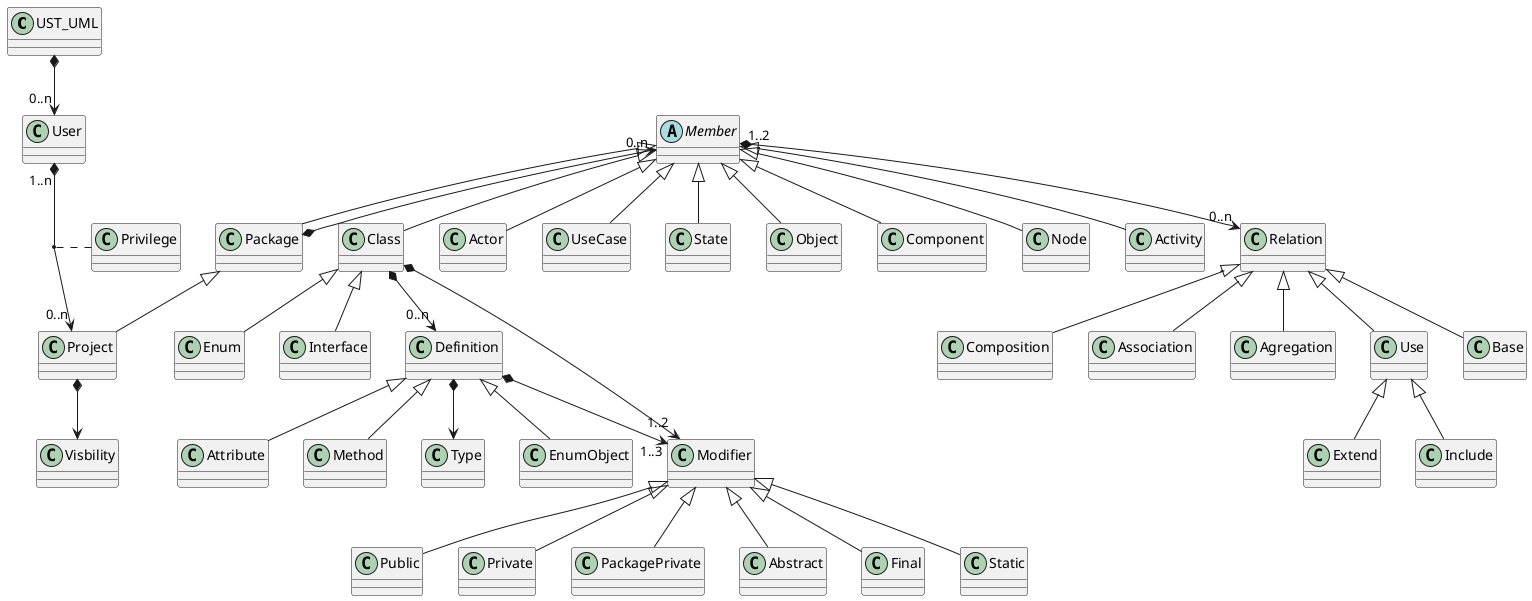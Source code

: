 @startuml domainModel
Class UST_UML
Class User
Class Project
Class Visbility
Class Package
abstract Member
Class Class
Class Actor
Class UseCase
Class State
Class Object
Class Component
Class Node
Class Activity
Class Enum
Class Interface
Class Definition
Class Attribute
Class Method
Class Type
Class Modifier
Class Relation
Class Composition
Class Association
Class Agregation
Class Use
Class Base
Class EnumObject
Class Privilege
Class Public
Class Private
Class PackagePrivate
Class Abstract
Class Final
Class Static

UST_UML *-down-> "0..n" User
User "1..n" *-down-> "0..n" Project
(User, Project) .. Privilege
Package <|-down- Project 
Member <|-down- Package 
Package *-up-> "0..n" Member
Member <|-down- Class 
Member <|-down- Actor 
Member <|-down- UseCase 
Member <|-down- State 
Member <|-down- Object 
Member <|-down- Component 
Member <|-down- Node 
Member <|-down- Activity 
Class <|-down- Enum 
Class <|-down- Interface
Member "1..2" *-down-> "0..n" Relation 
Class *-down-> "0..n" Definition
Definition <|-down- Attribute 
Definition <|-down- Method
Definition <|-down- EnumObject
Definition *-down-> Type 
Definition *-down-> "1..3" Modifier
Class *-down-> "1..2" Modifier
Project *-down-> Visbility
Relation <|-down- Composition 
Relation <|-down- Association 
Relation <|-down- Agregation 
Relation <|-down- Use 
Relation <|-down- Base 
Use <|-down- Extend 
Use <|-down- Include
Modifier <|-down- Public
Modifier <|-down- Private
Modifier <|-down- PackagePrivate
Modifier <|-down- Abstract
Modifier <|-down- Final
Modifier <|-down- Static
@enduml